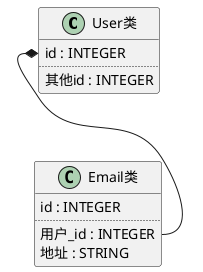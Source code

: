 @startuml
' left to right direction

class User类 {
    id : INTEGER
    ..
    其他id : INTEGER
}

class Email类 {
    id : INTEGER
    ..
    用户_id : INTEGER
    地址 : STRING
}

User类::id *-- Email类::用户_id
@enduml